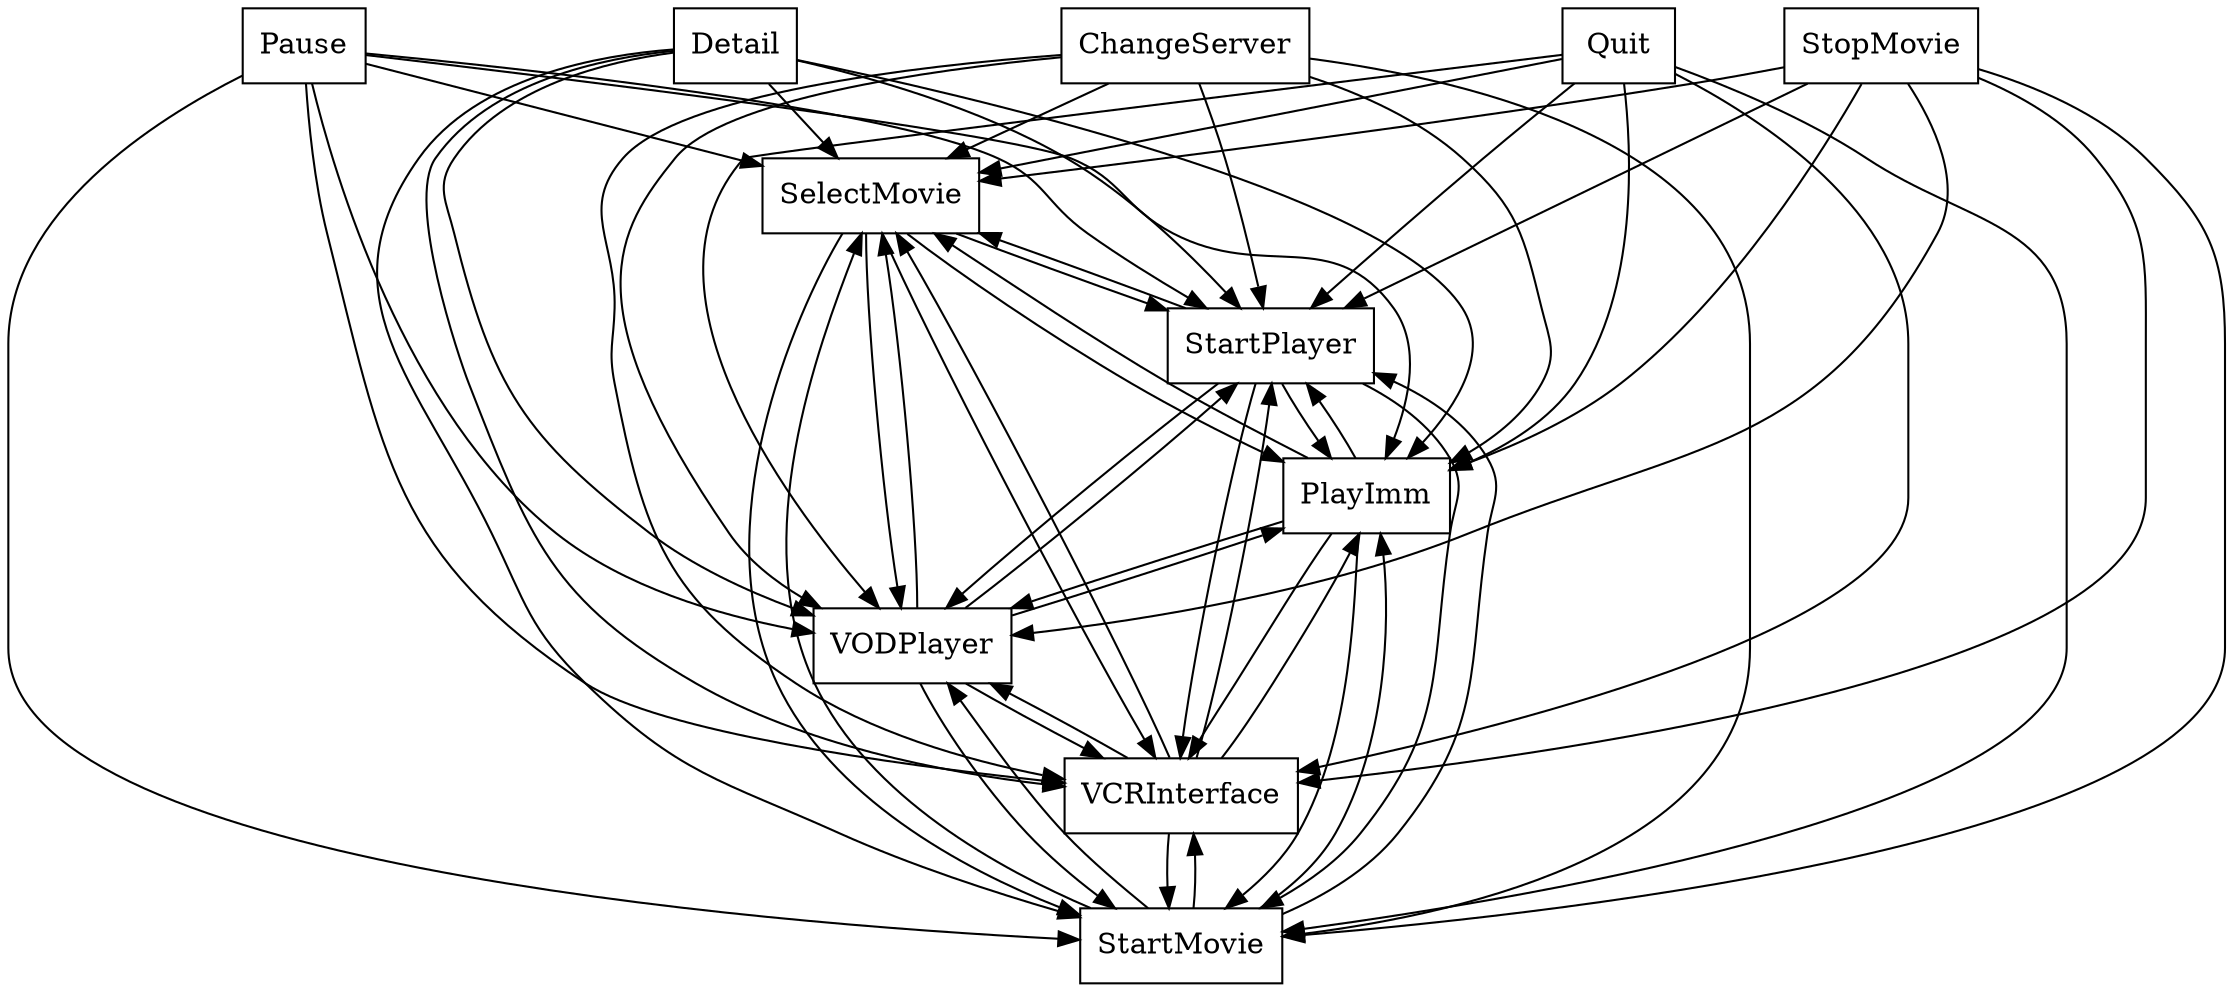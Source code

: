 digraph{
graph [rankdir=TB];
node [shape=box];
edge [arrowhead=normal];
0[label="Detail",]
1[label="SelectMovie",]
2[label="StopMovie",]
3[label="StartPlayer",]
4[label="Pause",]
5[label="Quit",]
6[label="StartMovie",]
7[label="ChangeServer",]
8[label="VCRInterface",]
9[label="VODPlayer",]
10[label="PlayImm",]
0->1[label="",]
0->3[label="",]
0->6[label="",]
0->8[label="",]
0->9[label="",]
0->10[label="",]
1->3[label="",]
1->6[label="",]
1->8[label="",]
1->9[label="",]
1->10[label="",]
2->1[label="",]
2->3[label="",]
2->6[label="",]
2->8[label="",]
2->9[label="",]
2->10[label="",]
3->1[label="",]
3->6[label="",]
3->8[label="",]
3->9[label="",]
3->10[label="",]
4->1[label="",]
4->3[label="",]
4->6[label="",]
4->8[label="",]
4->9[label="",]
4->10[label="",]
5->1[label="",]
5->3[label="",]
5->6[label="",]
5->8[label="",]
5->9[label="",]
5->10[label="",]
6->1[label="",]
6->3[label="",]
6->8[label="",]
6->9[label="",]
6->10[label="",]
7->1[label="",]
7->3[label="",]
7->6[label="",]
7->8[label="",]
7->9[label="",]
7->10[label="",]
8->1[label="",]
8->3[label="",]
8->6[label="",]
8->9[label="",]
8->10[label="",]
9->1[label="",]
9->3[label="",]
9->6[label="",]
9->8[label="",]
9->10[label="",]
10->1[label="",]
10->3[label="",]
10->6[label="",]
10->8[label="",]
10->9[label="",]
}
